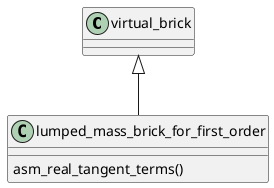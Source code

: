 @startuml
virtual_brick <|-- lumped_mass_brick_for_first_order

lumped_mass_brick_for_first_order : asm_real_tangent_terms()

@enduml
